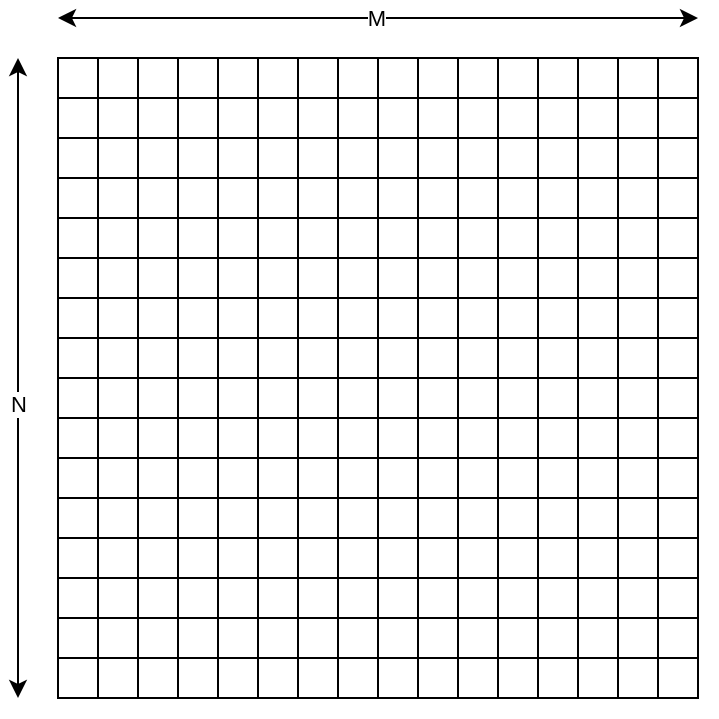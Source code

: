 <mxfile version="22.1.2" type="device">
  <diagram name="Page-1" id="4oPCnfOrkMQlvGjltrKs">
    <mxGraphModel dx="1035" dy="756" grid="1" gridSize="10" guides="1" tooltips="1" connect="1" arrows="1" fold="1" page="1" pageScale="1" pageWidth="827" pageHeight="1169" math="0" shadow="0">
      <root>
        <mxCell id="0" />
        <mxCell id="1" parent="0" />
        <mxCell id="ORLiuKMlTyghy4nMXdEa-1" value="" style="whiteSpace=wrap;html=1;aspect=fixed;" vertex="1" parent="1">
          <mxGeometry x="240" y="240" width="20" height="20" as="geometry" />
        </mxCell>
        <mxCell id="ORLiuKMlTyghy4nMXdEa-2" value="" style="whiteSpace=wrap;html=1;aspect=fixed;" vertex="1" parent="1">
          <mxGeometry x="260" y="240" width="20" height="20" as="geometry" />
        </mxCell>
        <mxCell id="ORLiuKMlTyghy4nMXdEa-3" value="" style="whiteSpace=wrap;html=1;aspect=fixed;" vertex="1" parent="1">
          <mxGeometry x="280" y="240" width="20" height="20" as="geometry" />
        </mxCell>
        <mxCell id="ORLiuKMlTyghy4nMXdEa-4" value="" style="whiteSpace=wrap;html=1;aspect=fixed;" vertex="1" parent="1">
          <mxGeometry x="300" y="240" width="20" height="20" as="geometry" />
        </mxCell>
        <mxCell id="ORLiuKMlTyghy4nMXdEa-5" value="" style="whiteSpace=wrap;html=1;aspect=fixed;" vertex="1" parent="1">
          <mxGeometry x="320" y="240" width="20" height="20" as="geometry" />
        </mxCell>
        <mxCell id="ORLiuKMlTyghy4nMXdEa-6" value="" style="whiteSpace=wrap;html=1;aspect=fixed;" vertex="1" parent="1">
          <mxGeometry x="340" y="240" width="20" height="20" as="geometry" />
        </mxCell>
        <mxCell id="ORLiuKMlTyghy4nMXdEa-7" value="" style="whiteSpace=wrap;html=1;aspect=fixed;" vertex="1" parent="1">
          <mxGeometry x="360" y="240" width="20" height="20" as="geometry" />
        </mxCell>
        <mxCell id="ORLiuKMlTyghy4nMXdEa-8" value="" style="whiteSpace=wrap;html=1;aspect=fixed;" vertex="1" parent="1">
          <mxGeometry x="380" y="240" width="20" height="20" as="geometry" />
        </mxCell>
        <mxCell id="ORLiuKMlTyghy4nMXdEa-9" value="" style="whiteSpace=wrap;html=1;aspect=fixed;" vertex="1" parent="1">
          <mxGeometry x="400" y="240" width="20" height="20" as="geometry" />
        </mxCell>
        <mxCell id="ORLiuKMlTyghy4nMXdEa-10" value="" style="whiteSpace=wrap;html=1;aspect=fixed;" vertex="1" parent="1">
          <mxGeometry x="420" y="240" width="20" height="20" as="geometry" />
        </mxCell>
        <mxCell id="ORLiuKMlTyghy4nMXdEa-11" value="" style="whiteSpace=wrap;html=1;aspect=fixed;" vertex="1" parent="1">
          <mxGeometry x="440" y="240" width="20" height="20" as="geometry" />
        </mxCell>
        <mxCell id="ORLiuKMlTyghy4nMXdEa-12" value="" style="whiteSpace=wrap;html=1;aspect=fixed;" vertex="1" parent="1">
          <mxGeometry x="460" y="240" width="20" height="20" as="geometry" />
        </mxCell>
        <mxCell id="ORLiuKMlTyghy4nMXdEa-13" value="" style="whiteSpace=wrap;html=1;aspect=fixed;" vertex="1" parent="1">
          <mxGeometry x="240" y="260" width="20" height="20" as="geometry" />
        </mxCell>
        <mxCell id="ORLiuKMlTyghy4nMXdEa-14" value="" style="whiteSpace=wrap;html=1;aspect=fixed;" vertex="1" parent="1">
          <mxGeometry x="260" y="260" width="20" height="20" as="geometry" />
        </mxCell>
        <mxCell id="ORLiuKMlTyghy4nMXdEa-15" value="" style="whiteSpace=wrap;html=1;aspect=fixed;" vertex="1" parent="1">
          <mxGeometry x="280" y="260" width="20" height="20" as="geometry" />
        </mxCell>
        <mxCell id="ORLiuKMlTyghy4nMXdEa-16" value="" style="whiteSpace=wrap;html=1;aspect=fixed;" vertex="1" parent="1">
          <mxGeometry x="300" y="260" width="20" height="20" as="geometry" />
        </mxCell>
        <mxCell id="ORLiuKMlTyghy4nMXdEa-17" value="" style="whiteSpace=wrap;html=1;aspect=fixed;" vertex="1" parent="1">
          <mxGeometry x="320" y="260" width="20" height="20" as="geometry" />
        </mxCell>
        <mxCell id="ORLiuKMlTyghy4nMXdEa-18" value="" style="whiteSpace=wrap;html=1;aspect=fixed;" vertex="1" parent="1">
          <mxGeometry x="340" y="260" width="20" height="20" as="geometry" />
        </mxCell>
        <mxCell id="ORLiuKMlTyghy4nMXdEa-19" value="" style="whiteSpace=wrap;html=1;aspect=fixed;" vertex="1" parent="1">
          <mxGeometry x="360" y="260" width="20" height="20" as="geometry" />
        </mxCell>
        <mxCell id="ORLiuKMlTyghy4nMXdEa-20" value="" style="whiteSpace=wrap;html=1;aspect=fixed;" vertex="1" parent="1">
          <mxGeometry x="380" y="260" width="20" height="20" as="geometry" />
        </mxCell>
        <mxCell id="ORLiuKMlTyghy4nMXdEa-21" value="" style="whiteSpace=wrap;html=1;aspect=fixed;" vertex="1" parent="1">
          <mxGeometry x="400" y="260" width="20" height="20" as="geometry" />
        </mxCell>
        <mxCell id="ORLiuKMlTyghy4nMXdEa-22" value="" style="whiteSpace=wrap;html=1;aspect=fixed;" vertex="1" parent="1">
          <mxGeometry x="420" y="260" width="20" height="20" as="geometry" />
        </mxCell>
        <mxCell id="ORLiuKMlTyghy4nMXdEa-23" value="" style="whiteSpace=wrap;html=1;aspect=fixed;" vertex="1" parent="1">
          <mxGeometry x="440" y="260" width="20" height="20" as="geometry" />
        </mxCell>
        <mxCell id="ORLiuKMlTyghy4nMXdEa-24" value="" style="whiteSpace=wrap;html=1;aspect=fixed;" vertex="1" parent="1">
          <mxGeometry x="460" y="260" width="20" height="20" as="geometry" />
        </mxCell>
        <mxCell id="ORLiuKMlTyghy4nMXdEa-25" value="" style="whiteSpace=wrap;html=1;aspect=fixed;" vertex="1" parent="1">
          <mxGeometry x="240" y="280" width="20" height="20" as="geometry" />
        </mxCell>
        <mxCell id="ORLiuKMlTyghy4nMXdEa-26" value="" style="whiteSpace=wrap;html=1;aspect=fixed;" vertex="1" parent="1">
          <mxGeometry x="260" y="280" width="20" height="20" as="geometry" />
        </mxCell>
        <mxCell id="ORLiuKMlTyghy4nMXdEa-27" value="" style="whiteSpace=wrap;html=1;aspect=fixed;" vertex="1" parent="1">
          <mxGeometry x="280" y="280" width="20" height="20" as="geometry" />
        </mxCell>
        <mxCell id="ORLiuKMlTyghy4nMXdEa-28" value="" style="whiteSpace=wrap;html=1;aspect=fixed;" vertex="1" parent="1">
          <mxGeometry x="300" y="280" width="20" height="20" as="geometry" />
        </mxCell>
        <mxCell id="ORLiuKMlTyghy4nMXdEa-29" value="" style="whiteSpace=wrap;html=1;aspect=fixed;" vertex="1" parent="1">
          <mxGeometry x="320" y="280" width="20" height="20" as="geometry" />
        </mxCell>
        <mxCell id="ORLiuKMlTyghy4nMXdEa-30" value="" style="whiteSpace=wrap;html=1;aspect=fixed;" vertex="1" parent="1">
          <mxGeometry x="340" y="280" width="20" height="20" as="geometry" />
        </mxCell>
        <mxCell id="ORLiuKMlTyghy4nMXdEa-31" value="" style="whiteSpace=wrap;html=1;aspect=fixed;" vertex="1" parent="1">
          <mxGeometry x="360" y="280" width="20" height="20" as="geometry" />
        </mxCell>
        <mxCell id="ORLiuKMlTyghy4nMXdEa-32" value="" style="whiteSpace=wrap;html=1;aspect=fixed;" vertex="1" parent="1">
          <mxGeometry x="380" y="280" width="20" height="20" as="geometry" />
        </mxCell>
        <mxCell id="ORLiuKMlTyghy4nMXdEa-33" value="" style="whiteSpace=wrap;html=1;aspect=fixed;" vertex="1" parent="1">
          <mxGeometry x="400" y="280" width="20" height="20" as="geometry" />
        </mxCell>
        <mxCell id="ORLiuKMlTyghy4nMXdEa-34" value="" style="whiteSpace=wrap;html=1;aspect=fixed;" vertex="1" parent="1">
          <mxGeometry x="420" y="280" width="20" height="20" as="geometry" />
        </mxCell>
        <mxCell id="ORLiuKMlTyghy4nMXdEa-35" value="" style="whiteSpace=wrap;html=1;aspect=fixed;" vertex="1" parent="1">
          <mxGeometry x="440" y="280" width="20" height="20" as="geometry" />
        </mxCell>
        <mxCell id="ORLiuKMlTyghy4nMXdEa-36" value="" style="whiteSpace=wrap;html=1;aspect=fixed;" vertex="1" parent="1">
          <mxGeometry x="460" y="280" width="20" height="20" as="geometry" />
        </mxCell>
        <mxCell id="ORLiuKMlTyghy4nMXdEa-37" value="" style="whiteSpace=wrap;html=1;aspect=fixed;" vertex="1" parent="1">
          <mxGeometry x="240" y="300" width="20" height="20" as="geometry" />
        </mxCell>
        <mxCell id="ORLiuKMlTyghy4nMXdEa-38" value="" style="whiteSpace=wrap;html=1;aspect=fixed;" vertex="1" parent="1">
          <mxGeometry x="260" y="300" width="20" height="20" as="geometry" />
        </mxCell>
        <mxCell id="ORLiuKMlTyghy4nMXdEa-39" value="" style="whiteSpace=wrap;html=1;aspect=fixed;" vertex="1" parent="1">
          <mxGeometry x="280" y="300" width="20" height="20" as="geometry" />
        </mxCell>
        <mxCell id="ORLiuKMlTyghy4nMXdEa-40" value="" style="whiteSpace=wrap;html=1;aspect=fixed;" vertex="1" parent="1">
          <mxGeometry x="300" y="300" width="20" height="20" as="geometry" />
        </mxCell>
        <mxCell id="ORLiuKMlTyghy4nMXdEa-41" value="" style="whiteSpace=wrap;html=1;aspect=fixed;" vertex="1" parent="1">
          <mxGeometry x="320" y="300" width="20" height="20" as="geometry" />
        </mxCell>
        <mxCell id="ORLiuKMlTyghy4nMXdEa-42" value="" style="whiteSpace=wrap;html=1;aspect=fixed;" vertex="1" parent="1">
          <mxGeometry x="340" y="300" width="20" height="20" as="geometry" />
        </mxCell>
        <mxCell id="ORLiuKMlTyghy4nMXdEa-43" value="" style="whiteSpace=wrap;html=1;aspect=fixed;" vertex="1" parent="1">
          <mxGeometry x="360" y="300" width="20" height="20" as="geometry" />
        </mxCell>
        <mxCell id="ORLiuKMlTyghy4nMXdEa-44" value="" style="whiteSpace=wrap;html=1;aspect=fixed;" vertex="1" parent="1">
          <mxGeometry x="380" y="300" width="20" height="20" as="geometry" />
        </mxCell>
        <mxCell id="ORLiuKMlTyghy4nMXdEa-45" value="" style="whiteSpace=wrap;html=1;aspect=fixed;" vertex="1" parent="1">
          <mxGeometry x="400" y="300" width="20" height="20" as="geometry" />
        </mxCell>
        <mxCell id="ORLiuKMlTyghy4nMXdEa-46" value="" style="whiteSpace=wrap;html=1;aspect=fixed;" vertex="1" parent="1">
          <mxGeometry x="420" y="300" width="20" height="20" as="geometry" />
        </mxCell>
        <mxCell id="ORLiuKMlTyghy4nMXdEa-47" value="" style="whiteSpace=wrap;html=1;aspect=fixed;" vertex="1" parent="1">
          <mxGeometry x="440" y="300" width="20" height="20" as="geometry" />
        </mxCell>
        <mxCell id="ORLiuKMlTyghy4nMXdEa-48" value="" style="whiteSpace=wrap;html=1;aspect=fixed;" vertex="1" parent="1">
          <mxGeometry x="460" y="300" width="20" height="20" as="geometry" />
        </mxCell>
        <mxCell id="ORLiuKMlTyghy4nMXdEa-49" value="" style="whiteSpace=wrap;html=1;aspect=fixed;" vertex="1" parent="1">
          <mxGeometry x="240" y="320" width="20" height="20" as="geometry" />
        </mxCell>
        <mxCell id="ORLiuKMlTyghy4nMXdEa-50" value="" style="whiteSpace=wrap;html=1;aspect=fixed;" vertex="1" parent="1">
          <mxGeometry x="260" y="320" width="20" height="20" as="geometry" />
        </mxCell>
        <mxCell id="ORLiuKMlTyghy4nMXdEa-51" value="" style="whiteSpace=wrap;html=1;aspect=fixed;" vertex="1" parent="1">
          <mxGeometry x="280" y="320" width="20" height="20" as="geometry" />
        </mxCell>
        <mxCell id="ORLiuKMlTyghy4nMXdEa-52" value="" style="whiteSpace=wrap;html=1;aspect=fixed;" vertex="1" parent="1">
          <mxGeometry x="300" y="320" width="20" height="20" as="geometry" />
        </mxCell>
        <mxCell id="ORLiuKMlTyghy4nMXdEa-53" value="" style="whiteSpace=wrap;html=1;aspect=fixed;" vertex="1" parent="1">
          <mxGeometry x="320" y="320" width="20" height="20" as="geometry" />
        </mxCell>
        <mxCell id="ORLiuKMlTyghy4nMXdEa-54" value="" style="whiteSpace=wrap;html=1;aspect=fixed;" vertex="1" parent="1">
          <mxGeometry x="340" y="320" width="20" height="20" as="geometry" />
        </mxCell>
        <mxCell id="ORLiuKMlTyghy4nMXdEa-55" value="" style="whiteSpace=wrap;html=1;aspect=fixed;" vertex="1" parent="1">
          <mxGeometry x="360" y="320" width="20" height="20" as="geometry" />
        </mxCell>
        <mxCell id="ORLiuKMlTyghy4nMXdEa-56" value="" style="whiteSpace=wrap;html=1;aspect=fixed;" vertex="1" parent="1">
          <mxGeometry x="380" y="320" width="20" height="20" as="geometry" />
        </mxCell>
        <mxCell id="ORLiuKMlTyghy4nMXdEa-57" value="" style="whiteSpace=wrap;html=1;aspect=fixed;" vertex="1" parent="1">
          <mxGeometry x="400" y="320" width="20" height="20" as="geometry" />
        </mxCell>
        <mxCell id="ORLiuKMlTyghy4nMXdEa-58" value="" style="whiteSpace=wrap;html=1;aspect=fixed;" vertex="1" parent="1">
          <mxGeometry x="420" y="320" width="20" height="20" as="geometry" />
        </mxCell>
        <mxCell id="ORLiuKMlTyghy4nMXdEa-59" value="" style="whiteSpace=wrap;html=1;aspect=fixed;" vertex="1" parent="1">
          <mxGeometry x="440" y="320" width="20" height="20" as="geometry" />
        </mxCell>
        <mxCell id="ORLiuKMlTyghy4nMXdEa-60" value="" style="whiteSpace=wrap;html=1;aspect=fixed;" vertex="1" parent="1">
          <mxGeometry x="460" y="320" width="20" height="20" as="geometry" />
        </mxCell>
        <mxCell id="ORLiuKMlTyghy4nMXdEa-61" value="" style="whiteSpace=wrap;html=1;aspect=fixed;" vertex="1" parent="1">
          <mxGeometry x="240" y="340" width="20" height="20" as="geometry" />
        </mxCell>
        <mxCell id="ORLiuKMlTyghy4nMXdEa-62" value="" style="whiteSpace=wrap;html=1;aspect=fixed;" vertex="1" parent="1">
          <mxGeometry x="260" y="340" width="20" height="20" as="geometry" />
        </mxCell>
        <mxCell id="ORLiuKMlTyghy4nMXdEa-63" value="" style="whiteSpace=wrap;html=1;aspect=fixed;" vertex="1" parent="1">
          <mxGeometry x="280" y="340" width="20" height="20" as="geometry" />
        </mxCell>
        <mxCell id="ORLiuKMlTyghy4nMXdEa-64" value="" style="whiteSpace=wrap;html=1;aspect=fixed;" vertex="1" parent="1">
          <mxGeometry x="300" y="340" width="20" height="20" as="geometry" />
        </mxCell>
        <mxCell id="ORLiuKMlTyghy4nMXdEa-65" value="" style="whiteSpace=wrap;html=1;aspect=fixed;" vertex="1" parent="1">
          <mxGeometry x="320" y="340" width="20" height="20" as="geometry" />
        </mxCell>
        <mxCell id="ORLiuKMlTyghy4nMXdEa-66" value="" style="whiteSpace=wrap;html=1;aspect=fixed;" vertex="1" parent="1">
          <mxGeometry x="340" y="340" width="20" height="20" as="geometry" />
        </mxCell>
        <mxCell id="ORLiuKMlTyghy4nMXdEa-67" value="" style="whiteSpace=wrap;html=1;aspect=fixed;" vertex="1" parent="1">
          <mxGeometry x="360" y="340" width="20" height="20" as="geometry" />
        </mxCell>
        <mxCell id="ORLiuKMlTyghy4nMXdEa-68" value="" style="whiteSpace=wrap;html=1;aspect=fixed;" vertex="1" parent="1">
          <mxGeometry x="380" y="340" width="20" height="20" as="geometry" />
        </mxCell>
        <mxCell id="ORLiuKMlTyghy4nMXdEa-69" value="" style="whiteSpace=wrap;html=1;aspect=fixed;" vertex="1" parent="1">
          <mxGeometry x="400" y="340" width="20" height="20" as="geometry" />
        </mxCell>
        <mxCell id="ORLiuKMlTyghy4nMXdEa-70" value="" style="whiteSpace=wrap;html=1;aspect=fixed;" vertex="1" parent="1">
          <mxGeometry x="420" y="340" width="20" height="20" as="geometry" />
        </mxCell>
        <mxCell id="ORLiuKMlTyghy4nMXdEa-71" value="" style="whiteSpace=wrap;html=1;aspect=fixed;" vertex="1" parent="1">
          <mxGeometry x="440" y="340" width="20" height="20" as="geometry" />
        </mxCell>
        <mxCell id="ORLiuKMlTyghy4nMXdEa-72" value="" style="whiteSpace=wrap;html=1;aspect=fixed;" vertex="1" parent="1">
          <mxGeometry x="460" y="340" width="20" height="20" as="geometry" />
        </mxCell>
        <mxCell id="ORLiuKMlTyghy4nMXdEa-73" value="" style="whiteSpace=wrap;html=1;aspect=fixed;" vertex="1" parent="1">
          <mxGeometry x="240" y="360" width="20" height="20" as="geometry" />
        </mxCell>
        <mxCell id="ORLiuKMlTyghy4nMXdEa-74" value="" style="whiteSpace=wrap;html=1;aspect=fixed;" vertex="1" parent="1">
          <mxGeometry x="260" y="360" width="20" height="20" as="geometry" />
        </mxCell>
        <mxCell id="ORLiuKMlTyghy4nMXdEa-75" value="" style="whiteSpace=wrap;html=1;aspect=fixed;" vertex="1" parent="1">
          <mxGeometry x="280" y="360" width="20" height="20" as="geometry" />
        </mxCell>
        <mxCell id="ORLiuKMlTyghy4nMXdEa-76" value="" style="whiteSpace=wrap;html=1;aspect=fixed;" vertex="1" parent="1">
          <mxGeometry x="300" y="360" width="20" height="20" as="geometry" />
        </mxCell>
        <mxCell id="ORLiuKMlTyghy4nMXdEa-77" value="" style="whiteSpace=wrap;html=1;aspect=fixed;" vertex="1" parent="1">
          <mxGeometry x="320" y="360" width="20" height="20" as="geometry" />
        </mxCell>
        <mxCell id="ORLiuKMlTyghy4nMXdEa-78" value="" style="whiteSpace=wrap;html=1;aspect=fixed;" vertex="1" parent="1">
          <mxGeometry x="340" y="360" width="20" height="20" as="geometry" />
        </mxCell>
        <mxCell id="ORLiuKMlTyghy4nMXdEa-79" value="" style="whiteSpace=wrap;html=1;aspect=fixed;" vertex="1" parent="1">
          <mxGeometry x="360" y="360" width="20" height="20" as="geometry" />
        </mxCell>
        <mxCell id="ORLiuKMlTyghy4nMXdEa-80" value="" style="whiteSpace=wrap;html=1;aspect=fixed;" vertex="1" parent="1">
          <mxGeometry x="380" y="360" width="20" height="20" as="geometry" />
        </mxCell>
        <mxCell id="ORLiuKMlTyghy4nMXdEa-81" value="" style="whiteSpace=wrap;html=1;aspect=fixed;" vertex="1" parent="1">
          <mxGeometry x="400" y="360" width="20" height="20" as="geometry" />
        </mxCell>
        <mxCell id="ORLiuKMlTyghy4nMXdEa-82" value="" style="whiteSpace=wrap;html=1;aspect=fixed;" vertex="1" parent="1">
          <mxGeometry x="420" y="360" width="20" height="20" as="geometry" />
        </mxCell>
        <mxCell id="ORLiuKMlTyghy4nMXdEa-83" value="" style="whiteSpace=wrap;html=1;aspect=fixed;" vertex="1" parent="1">
          <mxGeometry x="440" y="360" width="20" height="20" as="geometry" />
        </mxCell>
        <mxCell id="ORLiuKMlTyghy4nMXdEa-84" value="" style="whiteSpace=wrap;html=1;aspect=fixed;" vertex="1" parent="1">
          <mxGeometry x="460" y="360" width="20" height="20" as="geometry" />
        </mxCell>
        <mxCell id="ORLiuKMlTyghy4nMXdEa-85" value="" style="whiteSpace=wrap;html=1;aspect=fixed;" vertex="1" parent="1">
          <mxGeometry x="240" y="380" width="20" height="20" as="geometry" />
        </mxCell>
        <mxCell id="ORLiuKMlTyghy4nMXdEa-86" value="" style="whiteSpace=wrap;html=1;aspect=fixed;" vertex="1" parent="1">
          <mxGeometry x="260" y="380" width="20" height="20" as="geometry" />
        </mxCell>
        <mxCell id="ORLiuKMlTyghy4nMXdEa-87" value="" style="whiteSpace=wrap;html=1;aspect=fixed;" vertex="1" parent="1">
          <mxGeometry x="280" y="380" width="20" height="20" as="geometry" />
        </mxCell>
        <mxCell id="ORLiuKMlTyghy4nMXdEa-88" value="" style="whiteSpace=wrap;html=1;aspect=fixed;" vertex="1" parent="1">
          <mxGeometry x="300" y="380" width="20" height="20" as="geometry" />
        </mxCell>
        <mxCell id="ORLiuKMlTyghy4nMXdEa-89" value="" style="whiteSpace=wrap;html=1;aspect=fixed;" vertex="1" parent="1">
          <mxGeometry x="320" y="380" width="20" height="20" as="geometry" />
        </mxCell>
        <mxCell id="ORLiuKMlTyghy4nMXdEa-90" value="" style="whiteSpace=wrap;html=1;aspect=fixed;" vertex="1" parent="1">
          <mxGeometry x="340" y="380" width="20" height="20" as="geometry" />
        </mxCell>
        <mxCell id="ORLiuKMlTyghy4nMXdEa-91" value="" style="whiteSpace=wrap;html=1;aspect=fixed;" vertex="1" parent="1">
          <mxGeometry x="360" y="380" width="20" height="20" as="geometry" />
        </mxCell>
        <mxCell id="ORLiuKMlTyghy4nMXdEa-92" value="" style="whiteSpace=wrap;html=1;aspect=fixed;" vertex="1" parent="1">
          <mxGeometry x="380" y="380" width="20" height="20" as="geometry" />
        </mxCell>
        <mxCell id="ORLiuKMlTyghy4nMXdEa-93" value="" style="whiteSpace=wrap;html=1;aspect=fixed;" vertex="1" parent="1">
          <mxGeometry x="400" y="380" width="20" height="20" as="geometry" />
        </mxCell>
        <mxCell id="ORLiuKMlTyghy4nMXdEa-94" value="" style="whiteSpace=wrap;html=1;aspect=fixed;" vertex="1" parent="1">
          <mxGeometry x="420" y="380" width="20" height="20" as="geometry" />
        </mxCell>
        <mxCell id="ORLiuKMlTyghy4nMXdEa-95" value="" style="whiteSpace=wrap;html=1;aspect=fixed;" vertex="1" parent="1">
          <mxGeometry x="440" y="380" width="20" height="20" as="geometry" />
        </mxCell>
        <mxCell id="ORLiuKMlTyghy4nMXdEa-96" value="" style="whiteSpace=wrap;html=1;aspect=fixed;" vertex="1" parent="1">
          <mxGeometry x="460" y="380" width="20" height="20" as="geometry" />
        </mxCell>
        <mxCell id="ORLiuKMlTyghy4nMXdEa-97" value="" style="whiteSpace=wrap;html=1;aspect=fixed;" vertex="1" parent="1">
          <mxGeometry x="240" y="400" width="20" height="20" as="geometry" />
        </mxCell>
        <mxCell id="ORLiuKMlTyghy4nMXdEa-98" value="" style="whiteSpace=wrap;html=1;aspect=fixed;" vertex="1" parent="1">
          <mxGeometry x="260" y="400" width="20" height="20" as="geometry" />
        </mxCell>
        <mxCell id="ORLiuKMlTyghy4nMXdEa-99" value="" style="whiteSpace=wrap;html=1;aspect=fixed;" vertex="1" parent="1">
          <mxGeometry x="280" y="400" width="20" height="20" as="geometry" />
        </mxCell>
        <mxCell id="ORLiuKMlTyghy4nMXdEa-100" value="" style="whiteSpace=wrap;html=1;aspect=fixed;" vertex="1" parent="1">
          <mxGeometry x="300" y="400" width="20" height="20" as="geometry" />
        </mxCell>
        <mxCell id="ORLiuKMlTyghy4nMXdEa-101" value="" style="whiteSpace=wrap;html=1;aspect=fixed;" vertex="1" parent="1">
          <mxGeometry x="320" y="400" width="20" height="20" as="geometry" />
        </mxCell>
        <mxCell id="ORLiuKMlTyghy4nMXdEa-102" value="" style="whiteSpace=wrap;html=1;aspect=fixed;" vertex="1" parent="1">
          <mxGeometry x="340" y="400" width="20" height="20" as="geometry" />
        </mxCell>
        <mxCell id="ORLiuKMlTyghy4nMXdEa-103" value="" style="whiteSpace=wrap;html=1;aspect=fixed;" vertex="1" parent="1">
          <mxGeometry x="360" y="400" width="20" height="20" as="geometry" />
        </mxCell>
        <mxCell id="ORLiuKMlTyghy4nMXdEa-104" value="" style="whiteSpace=wrap;html=1;aspect=fixed;" vertex="1" parent="1">
          <mxGeometry x="380" y="400" width="20" height="20" as="geometry" />
        </mxCell>
        <mxCell id="ORLiuKMlTyghy4nMXdEa-105" value="" style="whiteSpace=wrap;html=1;aspect=fixed;" vertex="1" parent="1">
          <mxGeometry x="400" y="400" width="20" height="20" as="geometry" />
        </mxCell>
        <mxCell id="ORLiuKMlTyghy4nMXdEa-106" value="" style="whiteSpace=wrap;html=1;aspect=fixed;" vertex="1" parent="1">
          <mxGeometry x="420" y="400" width="20" height="20" as="geometry" />
        </mxCell>
        <mxCell id="ORLiuKMlTyghy4nMXdEa-107" value="" style="whiteSpace=wrap;html=1;aspect=fixed;" vertex="1" parent="1">
          <mxGeometry x="440" y="400" width="20" height="20" as="geometry" />
        </mxCell>
        <mxCell id="ORLiuKMlTyghy4nMXdEa-108" value="" style="whiteSpace=wrap;html=1;aspect=fixed;" vertex="1" parent="1">
          <mxGeometry x="460" y="400" width="20" height="20" as="geometry" />
        </mxCell>
        <mxCell id="ORLiuKMlTyghy4nMXdEa-109" value="" style="whiteSpace=wrap;html=1;aspect=fixed;" vertex="1" parent="1">
          <mxGeometry x="240" y="420" width="20" height="20" as="geometry" />
        </mxCell>
        <mxCell id="ORLiuKMlTyghy4nMXdEa-110" value="" style="whiteSpace=wrap;html=1;aspect=fixed;" vertex="1" parent="1">
          <mxGeometry x="260" y="420" width="20" height="20" as="geometry" />
        </mxCell>
        <mxCell id="ORLiuKMlTyghy4nMXdEa-111" value="" style="whiteSpace=wrap;html=1;aspect=fixed;" vertex="1" parent="1">
          <mxGeometry x="280" y="420" width="20" height="20" as="geometry" />
        </mxCell>
        <mxCell id="ORLiuKMlTyghy4nMXdEa-112" value="" style="whiteSpace=wrap;html=1;aspect=fixed;" vertex="1" parent="1">
          <mxGeometry x="300" y="420" width="20" height="20" as="geometry" />
        </mxCell>
        <mxCell id="ORLiuKMlTyghy4nMXdEa-113" value="" style="whiteSpace=wrap;html=1;aspect=fixed;" vertex="1" parent="1">
          <mxGeometry x="320" y="420" width="20" height="20" as="geometry" />
        </mxCell>
        <mxCell id="ORLiuKMlTyghy4nMXdEa-114" value="" style="whiteSpace=wrap;html=1;aspect=fixed;" vertex="1" parent="1">
          <mxGeometry x="340" y="420" width="20" height="20" as="geometry" />
        </mxCell>
        <mxCell id="ORLiuKMlTyghy4nMXdEa-115" value="" style="whiteSpace=wrap;html=1;aspect=fixed;" vertex="1" parent="1">
          <mxGeometry x="360" y="420" width="20" height="20" as="geometry" />
        </mxCell>
        <mxCell id="ORLiuKMlTyghy4nMXdEa-116" value="" style="whiteSpace=wrap;html=1;aspect=fixed;" vertex="1" parent="1">
          <mxGeometry x="380" y="420" width="20" height="20" as="geometry" />
        </mxCell>
        <mxCell id="ORLiuKMlTyghy4nMXdEa-117" value="" style="whiteSpace=wrap;html=1;aspect=fixed;" vertex="1" parent="1">
          <mxGeometry x="400" y="420" width="20" height="20" as="geometry" />
        </mxCell>
        <mxCell id="ORLiuKMlTyghy4nMXdEa-118" value="" style="whiteSpace=wrap;html=1;aspect=fixed;" vertex="1" parent="1">
          <mxGeometry x="420" y="420" width="20" height="20" as="geometry" />
        </mxCell>
        <mxCell id="ORLiuKMlTyghy4nMXdEa-119" value="" style="whiteSpace=wrap;html=1;aspect=fixed;" vertex="1" parent="1">
          <mxGeometry x="440" y="420" width="20" height="20" as="geometry" />
        </mxCell>
        <mxCell id="ORLiuKMlTyghy4nMXdEa-120" value="" style="whiteSpace=wrap;html=1;aspect=fixed;" vertex="1" parent="1">
          <mxGeometry x="460" y="420" width="20" height="20" as="geometry" />
        </mxCell>
        <mxCell id="ORLiuKMlTyghy4nMXdEa-121" value="" style="whiteSpace=wrap;html=1;aspect=fixed;" vertex="1" parent="1">
          <mxGeometry x="240" y="440" width="20" height="20" as="geometry" />
        </mxCell>
        <mxCell id="ORLiuKMlTyghy4nMXdEa-122" value="" style="whiteSpace=wrap;html=1;aspect=fixed;" vertex="1" parent="1">
          <mxGeometry x="260" y="440" width="20" height="20" as="geometry" />
        </mxCell>
        <mxCell id="ORLiuKMlTyghy4nMXdEa-123" value="" style="whiteSpace=wrap;html=1;aspect=fixed;" vertex="1" parent="1">
          <mxGeometry x="280" y="440" width="20" height="20" as="geometry" />
        </mxCell>
        <mxCell id="ORLiuKMlTyghy4nMXdEa-124" value="" style="whiteSpace=wrap;html=1;aspect=fixed;" vertex="1" parent="1">
          <mxGeometry x="300" y="440" width="20" height="20" as="geometry" />
        </mxCell>
        <mxCell id="ORLiuKMlTyghy4nMXdEa-125" value="" style="whiteSpace=wrap;html=1;aspect=fixed;" vertex="1" parent="1">
          <mxGeometry x="320" y="440" width="20" height="20" as="geometry" />
        </mxCell>
        <mxCell id="ORLiuKMlTyghy4nMXdEa-126" value="" style="whiteSpace=wrap;html=1;aspect=fixed;" vertex="1" parent="1">
          <mxGeometry x="340" y="440" width="20" height="20" as="geometry" />
        </mxCell>
        <mxCell id="ORLiuKMlTyghy4nMXdEa-127" value="" style="whiteSpace=wrap;html=1;aspect=fixed;" vertex="1" parent="1">
          <mxGeometry x="360" y="440" width="20" height="20" as="geometry" />
        </mxCell>
        <mxCell id="ORLiuKMlTyghy4nMXdEa-128" value="" style="whiteSpace=wrap;html=1;aspect=fixed;" vertex="1" parent="1">
          <mxGeometry x="380" y="440" width="20" height="20" as="geometry" />
        </mxCell>
        <mxCell id="ORLiuKMlTyghy4nMXdEa-129" value="" style="whiteSpace=wrap;html=1;aspect=fixed;" vertex="1" parent="1">
          <mxGeometry x="400" y="440" width="20" height="20" as="geometry" />
        </mxCell>
        <mxCell id="ORLiuKMlTyghy4nMXdEa-130" value="" style="whiteSpace=wrap;html=1;aspect=fixed;" vertex="1" parent="1">
          <mxGeometry x="420" y="440" width="20" height="20" as="geometry" />
        </mxCell>
        <mxCell id="ORLiuKMlTyghy4nMXdEa-131" value="" style="whiteSpace=wrap;html=1;aspect=fixed;" vertex="1" parent="1">
          <mxGeometry x="440" y="440" width="20" height="20" as="geometry" />
        </mxCell>
        <mxCell id="ORLiuKMlTyghy4nMXdEa-132" value="" style="whiteSpace=wrap;html=1;aspect=fixed;" vertex="1" parent="1">
          <mxGeometry x="460" y="440" width="20" height="20" as="geometry" />
        </mxCell>
        <mxCell id="ORLiuKMlTyghy4nMXdEa-133" value="" style="whiteSpace=wrap;html=1;aspect=fixed;" vertex="1" parent="1">
          <mxGeometry x="240" y="460" width="20" height="20" as="geometry" />
        </mxCell>
        <mxCell id="ORLiuKMlTyghy4nMXdEa-134" value="" style="whiteSpace=wrap;html=1;aspect=fixed;" vertex="1" parent="1">
          <mxGeometry x="260" y="460" width="20" height="20" as="geometry" />
        </mxCell>
        <mxCell id="ORLiuKMlTyghy4nMXdEa-135" value="" style="whiteSpace=wrap;html=1;aspect=fixed;" vertex="1" parent="1">
          <mxGeometry x="280" y="460" width="20" height="20" as="geometry" />
        </mxCell>
        <mxCell id="ORLiuKMlTyghy4nMXdEa-136" value="" style="whiteSpace=wrap;html=1;aspect=fixed;" vertex="1" parent="1">
          <mxGeometry x="300" y="460" width="20" height="20" as="geometry" />
        </mxCell>
        <mxCell id="ORLiuKMlTyghy4nMXdEa-137" value="" style="whiteSpace=wrap;html=1;aspect=fixed;" vertex="1" parent="1">
          <mxGeometry x="320" y="460" width="20" height="20" as="geometry" />
        </mxCell>
        <mxCell id="ORLiuKMlTyghy4nMXdEa-138" value="" style="whiteSpace=wrap;html=1;aspect=fixed;" vertex="1" parent="1">
          <mxGeometry x="340" y="460" width="20" height="20" as="geometry" />
        </mxCell>
        <mxCell id="ORLiuKMlTyghy4nMXdEa-139" value="" style="whiteSpace=wrap;html=1;aspect=fixed;" vertex="1" parent="1">
          <mxGeometry x="360" y="460" width="20" height="20" as="geometry" />
        </mxCell>
        <mxCell id="ORLiuKMlTyghy4nMXdEa-140" value="" style="whiteSpace=wrap;html=1;aspect=fixed;" vertex="1" parent="1">
          <mxGeometry x="380" y="460" width="20" height="20" as="geometry" />
        </mxCell>
        <mxCell id="ORLiuKMlTyghy4nMXdEa-141" value="" style="whiteSpace=wrap;html=1;aspect=fixed;" vertex="1" parent="1">
          <mxGeometry x="400" y="460" width="20" height="20" as="geometry" />
        </mxCell>
        <mxCell id="ORLiuKMlTyghy4nMXdEa-142" value="" style="whiteSpace=wrap;html=1;aspect=fixed;" vertex="1" parent="1">
          <mxGeometry x="420" y="460" width="20" height="20" as="geometry" />
        </mxCell>
        <mxCell id="ORLiuKMlTyghy4nMXdEa-143" value="" style="whiteSpace=wrap;html=1;aspect=fixed;" vertex="1" parent="1">
          <mxGeometry x="440" y="460" width="20" height="20" as="geometry" />
        </mxCell>
        <mxCell id="ORLiuKMlTyghy4nMXdEa-144" value="" style="whiteSpace=wrap;html=1;aspect=fixed;" vertex="1" parent="1">
          <mxGeometry x="460" y="460" width="20" height="20" as="geometry" />
        </mxCell>
        <mxCell id="ORLiuKMlTyghy4nMXdEa-145" value="" style="whiteSpace=wrap;html=1;aspect=fixed;" vertex="1" parent="1">
          <mxGeometry x="480" y="240" width="20" height="20" as="geometry" />
        </mxCell>
        <mxCell id="ORLiuKMlTyghy4nMXdEa-146" value="" style="whiteSpace=wrap;html=1;aspect=fixed;" vertex="1" parent="1">
          <mxGeometry x="500" y="240" width="20" height="20" as="geometry" />
        </mxCell>
        <mxCell id="ORLiuKMlTyghy4nMXdEa-147" value="" style="whiteSpace=wrap;html=1;aspect=fixed;" vertex="1" parent="1">
          <mxGeometry x="520" y="240" width="20" height="20" as="geometry" />
        </mxCell>
        <mxCell id="ORLiuKMlTyghy4nMXdEa-148" value="" style="whiteSpace=wrap;html=1;aspect=fixed;" vertex="1" parent="1">
          <mxGeometry x="540" y="240" width="20" height="20" as="geometry" />
        </mxCell>
        <mxCell id="ORLiuKMlTyghy4nMXdEa-149" value="" style="whiteSpace=wrap;html=1;aspect=fixed;" vertex="1" parent="1">
          <mxGeometry x="480" y="260" width="20" height="20" as="geometry" />
        </mxCell>
        <mxCell id="ORLiuKMlTyghy4nMXdEa-150" value="" style="whiteSpace=wrap;html=1;aspect=fixed;" vertex="1" parent="1">
          <mxGeometry x="500" y="260" width="20" height="20" as="geometry" />
        </mxCell>
        <mxCell id="ORLiuKMlTyghy4nMXdEa-151" value="" style="whiteSpace=wrap;html=1;aspect=fixed;" vertex="1" parent="1">
          <mxGeometry x="520" y="260" width="20" height="20" as="geometry" />
        </mxCell>
        <mxCell id="ORLiuKMlTyghy4nMXdEa-152" value="" style="whiteSpace=wrap;html=1;aspect=fixed;" vertex="1" parent="1">
          <mxGeometry x="540" y="260" width="20" height="20" as="geometry" />
        </mxCell>
        <mxCell id="ORLiuKMlTyghy4nMXdEa-153" value="" style="whiteSpace=wrap;html=1;aspect=fixed;" vertex="1" parent="1">
          <mxGeometry x="480" y="280" width="20" height="20" as="geometry" />
        </mxCell>
        <mxCell id="ORLiuKMlTyghy4nMXdEa-154" value="" style="whiteSpace=wrap;html=1;aspect=fixed;" vertex="1" parent="1">
          <mxGeometry x="500" y="280" width="20" height="20" as="geometry" />
        </mxCell>
        <mxCell id="ORLiuKMlTyghy4nMXdEa-155" value="" style="whiteSpace=wrap;html=1;aspect=fixed;" vertex="1" parent="1">
          <mxGeometry x="520" y="280" width="20" height="20" as="geometry" />
        </mxCell>
        <mxCell id="ORLiuKMlTyghy4nMXdEa-156" value="" style="whiteSpace=wrap;html=1;aspect=fixed;" vertex="1" parent="1">
          <mxGeometry x="540" y="280" width="20" height="20" as="geometry" />
        </mxCell>
        <mxCell id="ORLiuKMlTyghy4nMXdEa-157" value="" style="whiteSpace=wrap;html=1;aspect=fixed;" vertex="1" parent="1">
          <mxGeometry x="480" y="300" width="20" height="20" as="geometry" />
        </mxCell>
        <mxCell id="ORLiuKMlTyghy4nMXdEa-158" value="" style="whiteSpace=wrap;html=1;aspect=fixed;" vertex="1" parent="1">
          <mxGeometry x="500" y="300" width="20" height="20" as="geometry" />
        </mxCell>
        <mxCell id="ORLiuKMlTyghy4nMXdEa-159" value="" style="whiteSpace=wrap;html=1;aspect=fixed;" vertex="1" parent="1">
          <mxGeometry x="520" y="300" width="20" height="20" as="geometry" />
        </mxCell>
        <mxCell id="ORLiuKMlTyghy4nMXdEa-160" value="" style="whiteSpace=wrap;html=1;aspect=fixed;" vertex="1" parent="1">
          <mxGeometry x="540" y="300" width="20" height="20" as="geometry" />
        </mxCell>
        <mxCell id="ORLiuKMlTyghy4nMXdEa-161" value="" style="whiteSpace=wrap;html=1;aspect=fixed;" vertex="1" parent="1">
          <mxGeometry x="480" y="320" width="20" height="20" as="geometry" />
        </mxCell>
        <mxCell id="ORLiuKMlTyghy4nMXdEa-162" value="" style="whiteSpace=wrap;html=1;aspect=fixed;" vertex="1" parent="1">
          <mxGeometry x="500" y="320" width="20" height="20" as="geometry" />
        </mxCell>
        <mxCell id="ORLiuKMlTyghy4nMXdEa-163" value="" style="whiteSpace=wrap;html=1;aspect=fixed;" vertex="1" parent="1">
          <mxGeometry x="520" y="320" width="20" height="20" as="geometry" />
        </mxCell>
        <mxCell id="ORLiuKMlTyghy4nMXdEa-164" value="" style="whiteSpace=wrap;html=1;aspect=fixed;" vertex="1" parent="1">
          <mxGeometry x="540" y="320" width="20" height="20" as="geometry" />
        </mxCell>
        <mxCell id="ORLiuKMlTyghy4nMXdEa-165" value="" style="whiteSpace=wrap;html=1;aspect=fixed;" vertex="1" parent="1">
          <mxGeometry x="480" y="340" width="20" height="20" as="geometry" />
        </mxCell>
        <mxCell id="ORLiuKMlTyghy4nMXdEa-166" value="" style="whiteSpace=wrap;html=1;aspect=fixed;" vertex="1" parent="1">
          <mxGeometry x="500" y="340" width="20" height="20" as="geometry" />
        </mxCell>
        <mxCell id="ORLiuKMlTyghy4nMXdEa-167" value="" style="whiteSpace=wrap;html=1;aspect=fixed;" vertex="1" parent="1">
          <mxGeometry x="520" y="340" width="20" height="20" as="geometry" />
        </mxCell>
        <mxCell id="ORLiuKMlTyghy4nMXdEa-168" value="" style="whiteSpace=wrap;html=1;aspect=fixed;" vertex="1" parent="1">
          <mxGeometry x="540" y="340" width="20" height="20" as="geometry" />
        </mxCell>
        <mxCell id="ORLiuKMlTyghy4nMXdEa-169" value="" style="whiteSpace=wrap;html=1;aspect=fixed;" vertex="1" parent="1">
          <mxGeometry x="480" y="360" width="20" height="20" as="geometry" />
        </mxCell>
        <mxCell id="ORLiuKMlTyghy4nMXdEa-170" value="" style="whiteSpace=wrap;html=1;aspect=fixed;" vertex="1" parent="1">
          <mxGeometry x="500" y="360" width="20" height="20" as="geometry" />
        </mxCell>
        <mxCell id="ORLiuKMlTyghy4nMXdEa-171" value="" style="whiteSpace=wrap;html=1;aspect=fixed;" vertex="1" parent="1">
          <mxGeometry x="520" y="360" width="20" height="20" as="geometry" />
        </mxCell>
        <mxCell id="ORLiuKMlTyghy4nMXdEa-172" value="" style="whiteSpace=wrap;html=1;aspect=fixed;" vertex="1" parent="1">
          <mxGeometry x="540" y="360" width="20" height="20" as="geometry" />
        </mxCell>
        <mxCell id="ORLiuKMlTyghy4nMXdEa-173" value="" style="whiteSpace=wrap;html=1;aspect=fixed;" vertex="1" parent="1">
          <mxGeometry x="480" y="380" width="20" height="20" as="geometry" />
        </mxCell>
        <mxCell id="ORLiuKMlTyghy4nMXdEa-174" value="" style="whiteSpace=wrap;html=1;aspect=fixed;" vertex="1" parent="1">
          <mxGeometry x="500" y="380" width="20" height="20" as="geometry" />
        </mxCell>
        <mxCell id="ORLiuKMlTyghy4nMXdEa-175" value="" style="whiteSpace=wrap;html=1;aspect=fixed;" vertex="1" parent="1">
          <mxGeometry x="520" y="380" width="20" height="20" as="geometry" />
        </mxCell>
        <mxCell id="ORLiuKMlTyghy4nMXdEa-176" value="" style="whiteSpace=wrap;html=1;aspect=fixed;" vertex="1" parent="1">
          <mxGeometry x="540" y="380" width="20" height="20" as="geometry" />
        </mxCell>
        <mxCell id="ORLiuKMlTyghy4nMXdEa-177" value="" style="whiteSpace=wrap;html=1;aspect=fixed;" vertex="1" parent="1">
          <mxGeometry x="480" y="400" width="20" height="20" as="geometry" />
        </mxCell>
        <mxCell id="ORLiuKMlTyghy4nMXdEa-178" value="" style="whiteSpace=wrap;html=1;aspect=fixed;" vertex="1" parent="1">
          <mxGeometry x="500" y="400" width="20" height="20" as="geometry" />
        </mxCell>
        <mxCell id="ORLiuKMlTyghy4nMXdEa-179" value="" style="whiteSpace=wrap;html=1;aspect=fixed;" vertex="1" parent="1">
          <mxGeometry x="520" y="400" width="20" height="20" as="geometry" />
        </mxCell>
        <mxCell id="ORLiuKMlTyghy4nMXdEa-180" value="" style="whiteSpace=wrap;html=1;aspect=fixed;" vertex="1" parent="1">
          <mxGeometry x="540" y="400" width="20" height="20" as="geometry" />
        </mxCell>
        <mxCell id="ORLiuKMlTyghy4nMXdEa-181" value="" style="whiteSpace=wrap;html=1;aspect=fixed;" vertex="1" parent="1">
          <mxGeometry x="480" y="420" width="20" height="20" as="geometry" />
        </mxCell>
        <mxCell id="ORLiuKMlTyghy4nMXdEa-182" value="" style="whiteSpace=wrap;html=1;aspect=fixed;" vertex="1" parent="1">
          <mxGeometry x="500" y="420" width="20" height="20" as="geometry" />
        </mxCell>
        <mxCell id="ORLiuKMlTyghy4nMXdEa-183" value="" style="whiteSpace=wrap;html=1;aspect=fixed;" vertex="1" parent="1">
          <mxGeometry x="520" y="420" width="20" height="20" as="geometry" />
        </mxCell>
        <mxCell id="ORLiuKMlTyghy4nMXdEa-184" value="" style="whiteSpace=wrap;html=1;aspect=fixed;" vertex="1" parent="1">
          <mxGeometry x="540" y="420" width="20" height="20" as="geometry" />
        </mxCell>
        <mxCell id="ORLiuKMlTyghy4nMXdEa-185" value="" style="whiteSpace=wrap;html=1;aspect=fixed;" vertex="1" parent="1">
          <mxGeometry x="480" y="440" width="20" height="20" as="geometry" />
        </mxCell>
        <mxCell id="ORLiuKMlTyghy4nMXdEa-186" value="" style="whiteSpace=wrap;html=1;aspect=fixed;" vertex="1" parent="1">
          <mxGeometry x="500" y="440" width="20" height="20" as="geometry" />
        </mxCell>
        <mxCell id="ORLiuKMlTyghy4nMXdEa-187" value="" style="whiteSpace=wrap;html=1;aspect=fixed;" vertex="1" parent="1">
          <mxGeometry x="520" y="440" width="20" height="20" as="geometry" />
        </mxCell>
        <mxCell id="ORLiuKMlTyghy4nMXdEa-188" value="" style="whiteSpace=wrap;html=1;aspect=fixed;" vertex="1" parent="1">
          <mxGeometry x="540" y="440" width="20" height="20" as="geometry" />
        </mxCell>
        <mxCell id="ORLiuKMlTyghy4nMXdEa-189" value="" style="whiteSpace=wrap;html=1;aspect=fixed;" vertex="1" parent="1">
          <mxGeometry x="480" y="460" width="20" height="20" as="geometry" />
        </mxCell>
        <mxCell id="ORLiuKMlTyghy4nMXdEa-190" value="" style="whiteSpace=wrap;html=1;aspect=fixed;" vertex="1" parent="1">
          <mxGeometry x="500" y="460" width="20" height="20" as="geometry" />
        </mxCell>
        <mxCell id="ORLiuKMlTyghy4nMXdEa-191" value="" style="whiteSpace=wrap;html=1;aspect=fixed;" vertex="1" parent="1">
          <mxGeometry x="520" y="460" width="20" height="20" as="geometry" />
        </mxCell>
        <mxCell id="ORLiuKMlTyghy4nMXdEa-192" value="" style="whiteSpace=wrap;html=1;aspect=fixed;" vertex="1" parent="1">
          <mxGeometry x="540" y="460" width="20" height="20" as="geometry" />
        </mxCell>
        <mxCell id="ORLiuKMlTyghy4nMXdEa-193" value="" style="whiteSpace=wrap;html=1;aspect=fixed;" vertex="1" parent="1">
          <mxGeometry x="240" y="480" width="20" height="20" as="geometry" />
        </mxCell>
        <mxCell id="ORLiuKMlTyghy4nMXdEa-194" value="" style="whiteSpace=wrap;html=1;aspect=fixed;" vertex="1" parent="1">
          <mxGeometry x="260" y="480" width="20" height="20" as="geometry" />
        </mxCell>
        <mxCell id="ORLiuKMlTyghy4nMXdEa-195" value="" style="whiteSpace=wrap;html=1;aspect=fixed;" vertex="1" parent="1">
          <mxGeometry x="280" y="480" width="20" height="20" as="geometry" />
        </mxCell>
        <mxCell id="ORLiuKMlTyghy4nMXdEa-196" value="" style="whiteSpace=wrap;html=1;aspect=fixed;" vertex="1" parent="1">
          <mxGeometry x="300" y="480" width="20" height="20" as="geometry" />
        </mxCell>
        <mxCell id="ORLiuKMlTyghy4nMXdEa-197" value="" style="whiteSpace=wrap;html=1;aspect=fixed;" vertex="1" parent="1">
          <mxGeometry x="320" y="480" width="20" height="20" as="geometry" />
        </mxCell>
        <mxCell id="ORLiuKMlTyghy4nMXdEa-198" value="" style="whiteSpace=wrap;html=1;aspect=fixed;" vertex="1" parent="1">
          <mxGeometry x="340" y="480" width="20" height="20" as="geometry" />
        </mxCell>
        <mxCell id="ORLiuKMlTyghy4nMXdEa-199" value="" style="whiteSpace=wrap;html=1;aspect=fixed;" vertex="1" parent="1">
          <mxGeometry x="360" y="480" width="20" height="20" as="geometry" />
        </mxCell>
        <mxCell id="ORLiuKMlTyghy4nMXdEa-200" value="" style="whiteSpace=wrap;html=1;aspect=fixed;" vertex="1" parent="1">
          <mxGeometry x="380" y="480" width="20" height="20" as="geometry" />
        </mxCell>
        <mxCell id="ORLiuKMlTyghy4nMXdEa-201" value="" style="whiteSpace=wrap;html=1;aspect=fixed;" vertex="1" parent="1">
          <mxGeometry x="400" y="480" width="20" height="20" as="geometry" />
        </mxCell>
        <mxCell id="ORLiuKMlTyghy4nMXdEa-202" value="" style="whiteSpace=wrap;html=1;aspect=fixed;" vertex="1" parent="1">
          <mxGeometry x="420" y="480" width="20" height="20" as="geometry" />
        </mxCell>
        <mxCell id="ORLiuKMlTyghy4nMXdEa-203" value="" style="whiteSpace=wrap;html=1;aspect=fixed;" vertex="1" parent="1">
          <mxGeometry x="440" y="480" width="20" height="20" as="geometry" />
        </mxCell>
        <mxCell id="ORLiuKMlTyghy4nMXdEa-204" value="" style="whiteSpace=wrap;html=1;aspect=fixed;" vertex="1" parent="1">
          <mxGeometry x="460" y="480" width="20" height="20" as="geometry" />
        </mxCell>
        <mxCell id="ORLiuKMlTyghy4nMXdEa-205" value="" style="whiteSpace=wrap;html=1;aspect=fixed;" vertex="1" parent="1">
          <mxGeometry x="240" y="500" width="20" height="20" as="geometry" />
        </mxCell>
        <mxCell id="ORLiuKMlTyghy4nMXdEa-206" value="" style="whiteSpace=wrap;html=1;aspect=fixed;" vertex="1" parent="1">
          <mxGeometry x="260" y="500" width="20" height="20" as="geometry" />
        </mxCell>
        <mxCell id="ORLiuKMlTyghy4nMXdEa-207" value="" style="whiteSpace=wrap;html=1;aspect=fixed;" vertex="1" parent="1">
          <mxGeometry x="280" y="500" width="20" height="20" as="geometry" />
        </mxCell>
        <mxCell id="ORLiuKMlTyghy4nMXdEa-208" value="" style="whiteSpace=wrap;html=1;aspect=fixed;" vertex="1" parent="1">
          <mxGeometry x="300" y="500" width="20" height="20" as="geometry" />
        </mxCell>
        <mxCell id="ORLiuKMlTyghy4nMXdEa-209" value="" style="whiteSpace=wrap;html=1;aspect=fixed;" vertex="1" parent="1">
          <mxGeometry x="320" y="500" width="20" height="20" as="geometry" />
        </mxCell>
        <mxCell id="ORLiuKMlTyghy4nMXdEa-210" value="" style="whiteSpace=wrap;html=1;aspect=fixed;" vertex="1" parent="1">
          <mxGeometry x="340" y="500" width="20" height="20" as="geometry" />
        </mxCell>
        <mxCell id="ORLiuKMlTyghy4nMXdEa-211" value="" style="whiteSpace=wrap;html=1;aspect=fixed;" vertex="1" parent="1">
          <mxGeometry x="360" y="500" width="20" height="20" as="geometry" />
        </mxCell>
        <mxCell id="ORLiuKMlTyghy4nMXdEa-212" value="" style="whiteSpace=wrap;html=1;aspect=fixed;" vertex="1" parent="1">
          <mxGeometry x="380" y="500" width="20" height="20" as="geometry" />
        </mxCell>
        <mxCell id="ORLiuKMlTyghy4nMXdEa-213" value="" style="whiteSpace=wrap;html=1;aspect=fixed;" vertex="1" parent="1">
          <mxGeometry x="400" y="500" width="20" height="20" as="geometry" />
        </mxCell>
        <mxCell id="ORLiuKMlTyghy4nMXdEa-214" value="" style="whiteSpace=wrap;html=1;aspect=fixed;" vertex="1" parent="1">
          <mxGeometry x="420" y="500" width="20" height="20" as="geometry" />
        </mxCell>
        <mxCell id="ORLiuKMlTyghy4nMXdEa-215" value="" style="whiteSpace=wrap;html=1;aspect=fixed;" vertex="1" parent="1">
          <mxGeometry x="440" y="500" width="20" height="20" as="geometry" />
        </mxCell>
        <mxCell id="ORLiuKMlTyghy4nMXdEa-216" value="" style="whiteSpace=wrap;html=1;aspect=fixed;" vertex="1" parent="1">
          <mxGeometry x="460" y="500" width="20" height="20" as="geometry" />
        </mxCell>
        <mxCell id="ORLiuKMlTyghy4nMXdEa-217" value="" style="whiteSpace=wrap;html=1;aspect=fixed;" vertex="1" parent="1">
          <mxGeometry x="240" y="520" width="20" height="20" as="geometry" />
        </mxCell>
        <mxCell id="ORLiuKMlTyghy4nMXdEa-218" value="" style="whiteSpace=wrap;html=1;aspect=fixed;" vertex="1" parent="1">
          <mxGeometry x="260" y="520" width="20" height="20" as="geometry" />
        </mxCell>
        <mxCell id="ORLiuKMlTyghy4nMXdEa-219" value="" style="whiteSpace=wrap;html=1;aspect=fixed;" vertex="1" parent="1">
          <mxGeometry x="280" y="520" width="20" height="20" as="geometry" />
        </mxCell>
        <mxCell id="ORLiuKMlTyghy4nMXdEa-220" value="" style="whiteSpace=wrap;html=1;aspect=fixed;" vertex="1" parent="1">
          <mxGeometry x="300" y="520" width="20" height="20" as="geometry" />
        </mxCell>
        <mxCell id="ORLiuKMlTyghy4nMXdEa-221" value="" style="whiteSpace=wrap;html=1;aspect=fixed;" vertex="1" parent="1">
          <mxGeometry x="320" y="520" width="20" height="20" as="geometry" />
        </mxCell>
        <mxCell id="ORLiuKMlTyghy4nMXdEa-222" value="" style="whiteSpace=wrap;html=1;aspect=fixed;" vertex="1" parent="1">
          <mxGeometry x="340" y="520" width="20" height="20" as="geometry" />
        </mxCell>
        <mxCell id="ORLiuKMlTyghy4nMXdEa-223" value="" style="whiteSpace=wrap;html=1;aspect=fixed;" vertex="1" parent="1">
          <mxGeometry x="360" y="520" width="20" height="20" as="geometry" />
        </mxCell>
        <mxCell id="ORLiuKMlTyghy4nMXdEa-224" value="" style="whiteSpace=wrap;html=1;aspect=fixed;" vertex="1" parent="1">
          <mxGeometry x="380" y="520" width="20" height="20" as="geometry" />
        </mxCell>
        <mxCell id="ORLiuKMlTyghy4nMXdEa-225" value="" style="whiteSpace=wrap;html=1;aspect=fixed;" vertex="1" parent="1">
          <mxGeometry x="400" y="520" width="20" height="20" as="geometry" />
        </mxCell>
        <mxCell id="ORLiuKMlTyghy4nMXdEa-226" value="" style="whiteSpace=wrap;html=1;aspect=fixed;" vertex="1" parent="1">
          <mxGeometry x="420" y="520" width="20" height="20" as="geometry" />
        </mxCell>
        <mxCell id="ORLiuKMlTyghy4nMXdEa-227" value="" style="whiteSpace=wrap;html=1;aspect=fixed;" vertex="1" parent="1">
          <mxGeometry x="440" y="520" width="20" height="20" as="geometry" />
        </mxCell>
        <mxCell id="ORLiuKMlTyghy4nMXdEa-228" value="" style="whiteSpace=wrap;html=1;aspect=fixed;" vertex="1" parent="1">
          <mxGeometry x="460" y="520" width="20" height="20" as="geometry" />
        </mxCell>
        <mxCell id="ORLiuKMlTyghy4nMXdEa-229" value="" style="whiteSpace=wrap;html=1;aspect=fixed;" vertex="1" parent="1">
          <mxGeometry x="240" y="540" width="20" height="20" as="geometry" />
        </mxCell>
        <mxCell id="ORLiuKMlTyghy4nMXdEa-230" value="" style="whiteSpace=wrap;html=1;aspect=fixed;" vertex="1" parent="1">
          <mxGeometry x="260" y="540" width="20" height="20" as="geometry" />
        </mxCell>
        <mxCell id="ORLiuKMlTyghy4nMXdEa-231" value="" style="whiteSpace=wrap;html=1;aspect=fixed;" vertex="1" parent="1">
          <mxGeometry x="280" y="540" width="20" height="20" as="geometry" />
        </mxCell>
        <mxCell id="ORLiuKMlTyghy4nMXdEa-232" value="" style="whiteSpace=wrap;html=1;aspect=fixed;" vertex="1" parent="1">
          <mxGeometry x="300" y="540" width="20" height="20" as="geometry" />
        </mxCell>
        <mxCell id="ORLiuKMlTyghy4nMXdEa-233" value="" style="whiteSpace=wrap;html=1;aspect=fixed;" vertex="1" parent="1">
          <mxGeometry x="320" y="540" width="20" height="20" as="geometry" />
        </mxCell>
        <mxCell id="ORLiuKMlTyghy4nMXdEa-234" value="" style="whiteSpace=wrap;html=1;aspect=fixed;" vertex="1" parent="1">
          <mxGeometry x="340" y="540" width="20" height="20" as="geometry" />
        </mxCell>
        <mxCell id="ORLiuKMlTyghy4nMXdEa-235" value="" style="whiteSpace=wrap;html=1;aspect=fixed;" vertex="1" parent="1">
          <mxGeometry x="360" y="540" width="20" height="20" as="geometry" />
        </mxCell>
        <mxCell id="ORLiuKMlTyghy4nMXdEa-236" value="" style="whiteSpace=wrap;html=1;aspect=fixed;" vertex="1" parent="1">
          <mxGeometry x="380" y="540" width="20" height="20" as="geometry" />
        </mxCell>
        <mxCell id="ORLiuKMlTyghy4nMXdEa-237" value="" style="whiteSpace=wrap;html=1;aspect=fixed;" vertex="1" parent="1">
          <mxGeometry x="400" y="540" width="20" height="20" as="geometry" />
        </mxCell>
        <mxCell id="ORLiuKMlTyghy4nMXdEa-238" value="" style="whiteSpace=wrap;html=1;aspect=fixed;" vertex="1" parent="1">
          <mxGeometry x="420" y="540" width="20" height="20" as="geometry" />
        </mxCell>
        <mxCell id="ORLiuKMlTyghy4nMXdEa-239" value="" style="whiteSpace=wrap;html=1;aspect=fixed;" vertex="1" parent="1">
          <mxGeometry x="440" y="540" width="20" height="20" as="geometry" />
        </mxCell>
        <mxCell id="ORLiuKMlTyghy4nMXdEa-240" value="" style="whiteSpace=wrap;html=1;aspect=fixed;" vertex="1" parent="1">
          <mxGeometry x="460" y="540" width="20" height="20" as="geometry" />
        </mxCell>
        <mxCell id="ORLiuKMlTyghy4nMXdEa-241" value="" style="whiteSpace=wrap;html=1;aspect=fixed;" vertex="1" parent="1">
          <mxGeometry x="480" y="480" width="20" height="20" as="geometry" />
        </mxCell>
        <mxCell id="ORLiuKMlTyghy4nMXdEa-242" value="" style="whiteSpace=wrap;html=1;aspect=fixed;" vertex="1" parent="1">
          <mxGeometry x="500" y="480" width="20" height="20" as="geometry" />
        </mxCell>
        <mxCell id="ORLiuKMlTyghy4nMXdEa-243" value="" style="whiteSpace=wrap;html=1;aspect=fixed;" vertex="1" parent="1">
          <mxGeometry x="520" y="480" width="20" height="20" as="geometry" />
        </mxCell>
        <mxCell id="ORLiuKMlTyghy4nMXdEa-244" value="" style="whiteSpace=wrap;html=1;aspect=fixed;" vertex="1" parent="1">
          <mxGeometry x="540" y="480" width="20" height="20" as="geometry" />
        </mxCell>
        <mxCell id="ORLiuKMlTyghy4nMXdEa-245" value="" style="whiteSpace=wrap;html=1;aspect=fixed;" vertex="1" parent="1">
          <mxGeometry x="480" y="500" width="20" height="20" as="geometry" />
        </mxCell>
        <mxCell id="ORLiuKMlTyghy4nMXdEa-246" value="" style="whiteSpace=wrap;html=1;aspect=fixed;" vertex="1" parent="1">
          <mxGeometry x="500" y="500" width="20" height="20" as="geometry" />
        </mxCell>
        <mxCell id="ORLiuKMlTyghy4nMXdEa-247" value="" style="whiteSpace=wrap;html=1;aspect=fixed;" vertex="1" parent="1">
          <mxGeometry x="520" y="500" width="20" height="20" as="geometry" />
        </mxCell>
        <mxCell id="ORLiuKMlTyghy4nMXdEa-248" value="" style="whiteSpace=wrap;html=1;aspect=fixed;" vertex="1" parent="1">
          <mxGeometry x="540" y="500" width="20" height="20" as="geometry" />
        </mxCell>
        <mxCell id="ORLiuKMlTyghy4nMXdEa-249" value="" style="whiteSpace=wrap;html=1;aspect=fixed;" vertex="1" parent="1">
          <mxGeometry x="480" y="520" width="20" height="20" as="geometry" />
        </mxCell>
        <mxCell id="ORLiuKMlTyghy4nMXdEa-250" value="" style="whiteSpace=wrap;html=1;aspect=fixed;" vertex="1" parent="1">
          <mxGeometry x="500" y="520" width="20" height="20" as="geometry" />
        </mxCell>
        <mxCell id="ORLiuKMlTyghy4nMXdEa-251" value="" style="whiteSpace=wrap;html=1;aspect=fixed;" vertex="1" parent="1">
          <mxGeometry x="520" y="520" width="20" height="20" as="geometry" />
        </mxCell>
        <mxCell id="ORLiuKMlTyghy4nMXdEa-252" value="" style="whiteSpace=wrap;html=1;aspect=fixed;" vertex="1" parent="1">
          <mxGeometry x="540" y="520" width="20" height="20" as="geometry" />
        </mxCell>
        <mxCell id="ORLiuKMlTyghy4nMXdEa-253" value="" style="whiteSpace=wrap;html=1;aspect=fixed;" vertex="1" parent="1">
          <mxGeometry x="480" y="540" width="20" height="20" as="geometry" />
        </mxCell>
        <mxCell id="ORLiuKMlTyghy4nMXdEa-254" value="" style="whiteSpace=wrap;html=1;aspect=fixed;" vertex="1" parent="1">
          <mxGeometry x="500" y="540" width="20" height="20" as="geometry" />
        </mxCell>
        <mxCell id="ORLiuKMlTyghy4nMXdEa-255" value="" style="whiteSpace=wrap;html=1;aspect=fixed;" vertex="1" parent="1">
          <mxGeometry x="520" y="540" width="20" height="20" as="geometry" />
        </mxCell>
        <mxCell id="ORLiuKMlTyghy4nMXdEa-256" value="" style="whiteSpace=wrap;html=1;aspect=fixed;" vertex="1" parent="1">
          <mxGeometry x="540" y="540" width="20" height="20" as="geometry" />
        </mxCell>
        <mxCell id="ORLiuKMlTyghy4nMXdEa-257" value="" style="endArrow=classic;startArrow=classic;html=1;rounded=0;" edge="1" parent="1">
          <mxGeometry width="50" height="50" relative="1" as="geometry">
            <mxPoint x="240" y="220" as="sourcePoint" />
            <mxPoint x="560" y="220" as="targetPoint" />
          </mxGeometry>
        </mxCell>
        <mxCell id="ORLiuKMlTyghy4nMXdEa-264" value="M" style="edgeLabel;html=1;align=center;verticalAlign=middle;resizable=0;points=[];" vertex="1" connectable="0" parent="ORLiuKMlTyghy4nMXdEa-257">
          <mxGeometry x="-0.006" relative="1" as="geometry">
            <mxPoint as="offset" />
          </mxGeometry>
        </mxCell>
        <mxCell id="ORLiuKMlTyghy4nMXdEa-258" value="" style="endArrow=classic;startArrow=classic;html=1;rounded=0;" edge="1" parent="1">
          <mxGeometry width="50" height="50" relative="1" as="geometry">
            <mxPoint x="220" y="560" as="sourcePoint" />
            <mxPoint x="220" y="240" as="targetPoint" />
          </mxGeometry>
        </mxCell>
        <mxCell id="ORLiuKMlTyghy4nMXdEa-265" value="N" style="edgeLabel;html=1;align=center;verticalAlign=middle;resizable=0;points=[];" vertex="1" connectable="0" parent="ORLiuKMlTyghy4nMXdEa-258">
          <mxGeometry x="-0.077" relative="1" as="geometry">
            <mxPoint as="offset" />
          </mxGeometry>
        </mxCell>
      </root>
    </mxGraphModel>
  </diagram>
</mxfile>
